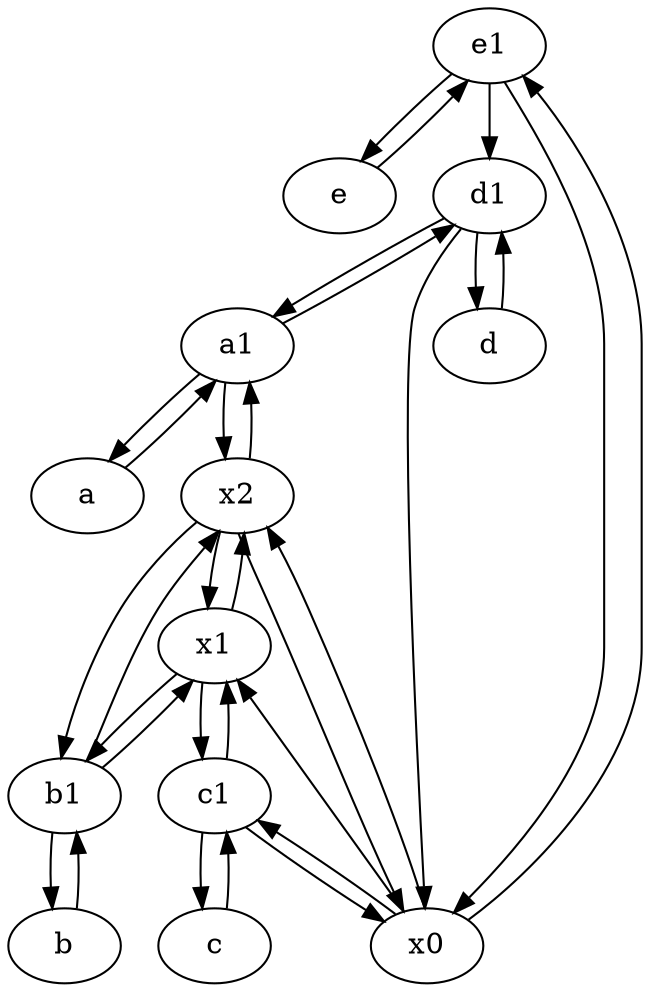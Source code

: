 digraph  {
	e1 [pos="25,45!"];
	e [pos="30,50!"];
	b [pos="50,20!"];
	d [pos="20,30!"];
	a1 [pos="40,15!"];
	c1 [pos="30,15!"];
	a [pos="40,10!"];
	x2;
	c [pos="20,10!"];
	b1 [pos="45,20!"];
	d1 [pos="25,30!"];
	x0;
	x1;
	x0 -> c1;
	c1 -> x0;
	c -> c1;
	b1 -> b;
	x2 -> x0;
	a1 -> d1;
	e1 -> x0;
	x1 -> b1;
	x2 -> a1;
	b1 -> x1;
	x0 -> x2;
	d -> d1;
	e1 -> d1;
	b1 -> x2;
	a -> a1;
	x0 -> x1;
	x1 -> x2;
	d1 -> a1;
	a1 -> x2;
	c1 -> c;
	x0 -> e1;
	e1 -> e;
	b -> b1;
	e -> e1;
	c1 -> x1;
	x2 -> x1;
	d1 -> d;
	x1 -> c1;
	a1 -> a;
	d1 -> x0;
	x2 -> b1;

	}